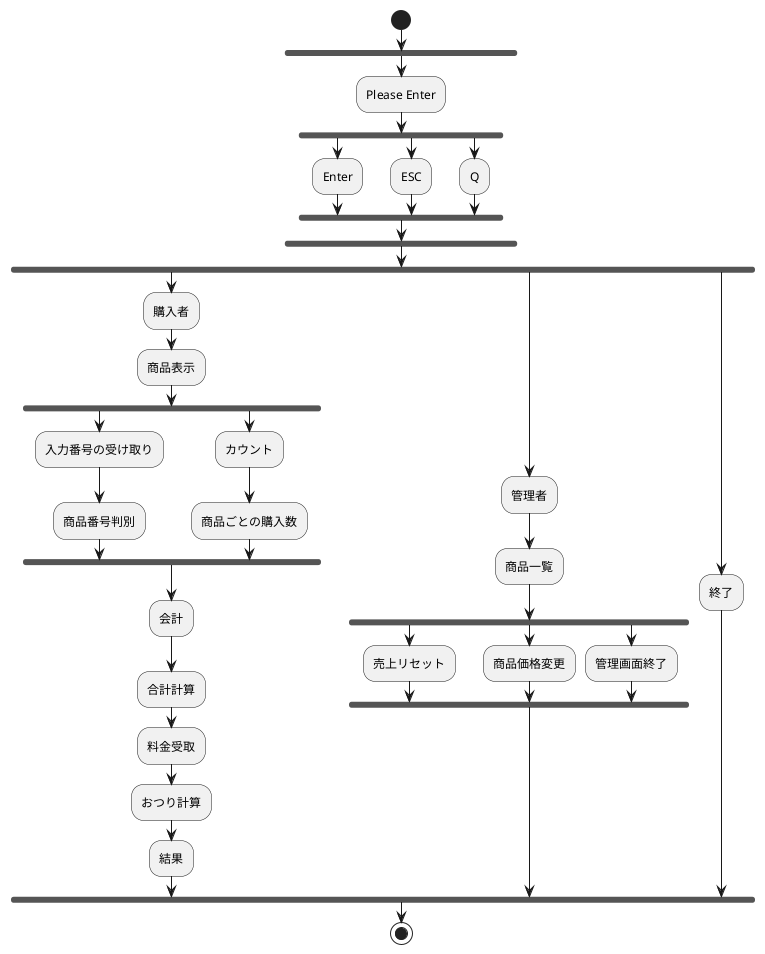 @startuml 券売機シミュレーターを作る
start
fork 
    :Please Enter;
    fork
        :Enter;
    fork again    
        :ESC;
    fork again
        :Q; 
    end fork
end fork
fork
    :購入者;
    :商品表示;
    fork
        :入力番号の受け取り;
        :商品番号判別;
    fork again
        :カウント;
        :商品ごとの購入数;    
    end fork
        :会計;
        :合計計算;
        :料金受取;
        :おつり計算;
        :結果;
fork again
    :管理者;
    :商品一覧;
    fork
        :売上リセット; 
    fork again
        :商品価格変更;
    fork again
        :管理画面終了;
    end fork

fork again
    :終了;
end fork
stop
@enduml